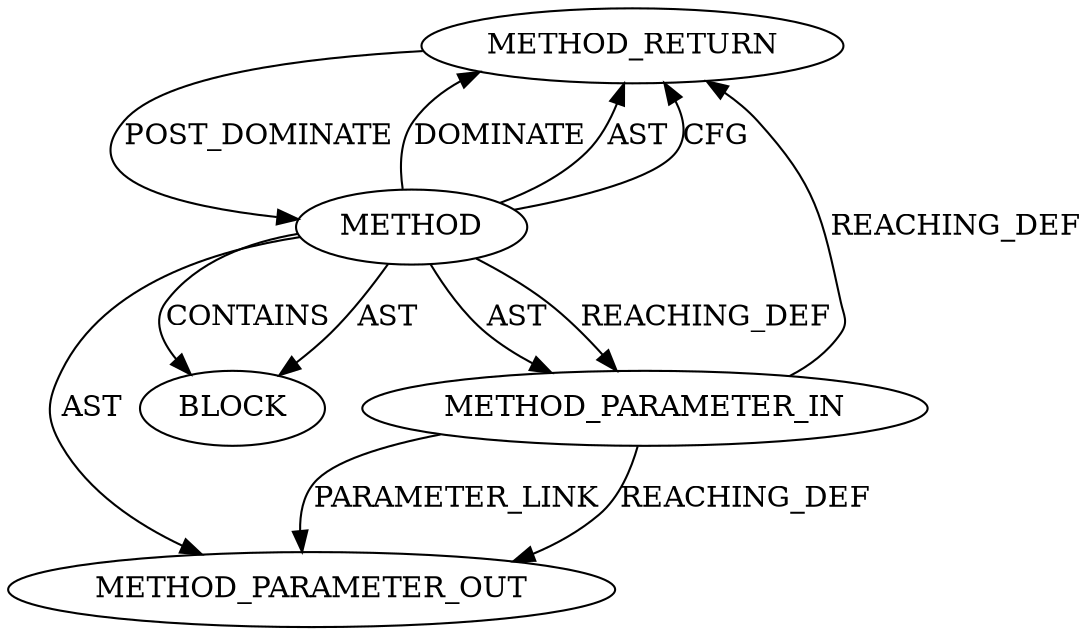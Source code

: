 digraph {
  2590 [label=METHOD_RETURN ORDER=2 CODE="RET" TYPE_FULL_NAME="ANY" EVALUATION_STRATEGY="BY_VALUE"]
  2945 [label=METHOD_PARAMETER_OUT ORDER=1 CODE="p1" IS_VARIADIC=false TYPE_FULL_NAME="ANY" EVALUATION_STRATEGY="BY_VALUE" INDEX=1 NAME="p1"]
  2589 [label=BLOCK ORDER=1 ARGUMENT_INDEX=1 CODE="<empty>" TYPE_FULL_NAME="ANY"]
  2588 [label=METHOD_PARAMETER_IN ORDER=1 CODE="p1" IS_VARIADIC=false TYPE_FULL_NAME="ANY" EVALUATION_STRATEGY="BY_VALUE" INDEX=1 NAME="p1"]
  2587 [label=METHOD AST_PARENT_TYPE="NAMESPACE_BLOCK" AST_PARENT_FULL_NAME="<global>" ORDER=0 CODE="<empty>" FULL_NAME="tipc_own_addr" IS_EXTERNAL=true FILENAME="<empty>" SIGNATURE="" NAME="tipc_own_addr"]
  2587 -> 2589 [label=CONTAINS ]
  2587 -> 2945 [label=AST ]
  2588 -> 2945 [label=PARAMETER_LINK ]
  2587 -> 2589 [label=AST ]
  2587 -> 2590 [label=DOMINATE ]
  2587 -> 2588 [label=AST ]
  2588 -> 2945 [label=REACHING_DEF VARIABLE="p1"]
  2588 -> 2590 [label=REACHING_DEF VARIABLE="p1"]
  2587 -> 2588 [label=REACHING_DEF VARIABLE=""]
  2587 -> 2590 [label=AST ]
  2587 -> 2590 [label=CFG ]
  2590 -> 2587 [label=POST_DOMINATE ]
}
